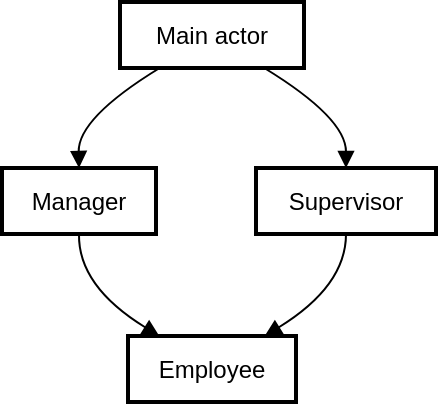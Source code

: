 <mxfile version="24.7.13">
  <diagram name="Page-1" id="Zu1it_DRE-JxqUnkbbgg">
    <mxGraphModel>
      <root>
        <mxCell id="0" />
        <mxCell id="1" parent="0" />
        <mxCell id="2" value="Main actor" style="whiteSpace=wrap;strokeWidth=2;" vertex="1" parent="1">
          <mxGeometry x="59" width="92" height="33" as="geometry" />
        </mxCell>
        <mxCell id="3" value="Manager" style="whiteSpace=wrap;strokeWidth=2;" vertex="1" parent="1">
          <mxGeometry y="83" width="77" height="33" as="geometry" />
        </mxCell>
        <mxCell id="4" value="Supervisor" style="whiteSpace=wrap;strokeWidth=2;" vertex="1" parent="1">
          <mxGeometry x="127" y="83" width="90" height="33" as="geometry" />
        </mxCell>
        <mxCell id="5" value="Employee" style="whiteSpace=wrap;strokeWidth=2;" vertex="1" parent="1">
          <mxGeometry x="63" y="167" width="84" height="33" as="geometry" />
        </mxCell>
        <mxCell id="6" value="" style="curved=1;startArrow=none;endArrow=block;exitX=0.21;exitY=1.01;entryX=0.5;entryY=0.01;" edge="1" parent="1" source="2" target="3">
          <mxGeometry relative="1" as="geometry">
            <Array as="points">
              <mxPoint x="38" y="58" />
            </Array>
          </mxGeometry>
        </mxCell>
        <mxCell id="7" value="" style="curved=1;startArrow=none;endArrow=block;exitX=0.79;exitY=1.01;entryX=0.5;entryY=0.01;" edge="1" parent="1" source="2" target="4">
          <mxGeometry relative="1" as="geometry">
            <Array as="points">
              <mxPoint x="172" y="58" />
            </Array>
          </mxGeometry>
        </mxCell>
        <mxCell id="8" value="" style="curved=1;startArrow=none;endArrow=block;exitX=0.5;exitY=1.02;entryX=0.18;entryY=-0.01;" edge="1" parent="1" source="3" target="5">
          <mxGeometry relative="1" as="geometry">
            <Array as="points">
              <mxPoint x="38" y="142" />
            </Array>
          </mxGeometry>
        </mxCell>
        <mxCell id="9" value="" style="curved=1;startArrow=none;endArrow=block;exitX=0.5;exitY=1.02;entryX=0.82;entryY=-0.01;" edge="1" parent="1" source="4" target="5">
          <mxGeometry relative="1" as="geometry">
            <Array as="points">
              <mxPoint x="172" y="142" />
            </Array>
          </mxGeometry>
        </mxCell>
      </root>
    </mxGraphModel>
  </diagram>
</mxfile>
